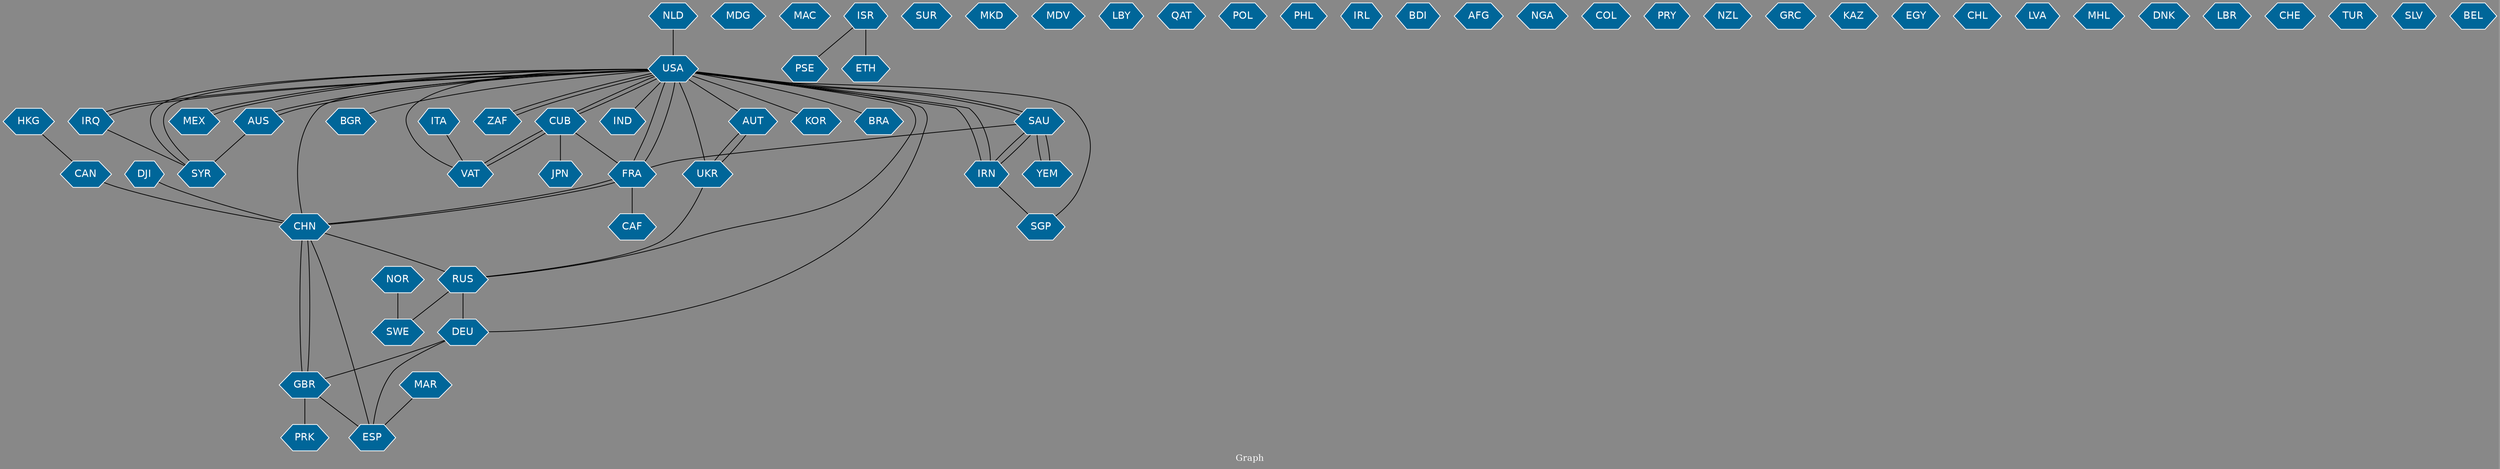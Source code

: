 // Countries together in item graph
graph {
	graph [bgcolor="#888888" fontcolor=white fontsize=12 label="Graph" outputorder=edgesfirst overlap=prism]
	node [color=white fillcolor="#006699" fontcolor=white fontname=Helvetica shape=hexagon style=filled]
	edge [arrowhead=open color=black fontcolor=white fontname=Courier fontsize=12]
		USA [label=USA]
		YEM [label=YEM]
		SAU [label=SAU]
		CAN [label=CAN]
		SYR [label=SYR]
		MDG [label=MDG]
		MAC [label=MAC]
		ISR [label=ISR]
		PSE [label=PSE]
		SUR [label=SUR]
		AUT [label=AUT]
		IRN [label=IRN]
		CHN [label=CHN]
		ESP [label=ESP]
		MKD [label=MKD]
		MDV [label=MDV]
		MEX [label=MEX]
		DJI [label=DJI]
		GBR [label=GBR]
		AUS [label=AUS]
		NOR [label=NOR]
		SWE [label=SWE]
		LBY [label=LBY]
		BGR [label=BGR]
		CUB [label=CUB]
		JPN [label=JPN]
		QAT [label=QAT]
		FRA [label=FRA]
		POL [label=POL]
		PHL [label=PHL]
		ZAF [label=ZAF]
		ITA [label=ITA]
		VAT [label=VAT]
		HKG [label=HKG]
		IRL [label=IRL]
		BDI [label=BDI]
		RUS [label=RUS]
		ETH [label=ETH]
		AFG [label=AFG]
		IND [label=IND]
		NGA [label=NGA]
		COL [label=COL]
		IRQ [label=IRQ]
		DEU [label=DEU]
		UKR [label=UKR]
		KOR [label=KOR]
		PRY [label=PRY]
		CAF [label=CAF]
		SGP [label=SGP]
		BRA [label=BRA]
		NZL [label=NZL]
		MAR [label=MAR]
		GRC [label=GRC]
		KAZ [label=KAZ]
		EGY [label=EGY]
		CHL [label=CHL]
		LVA [label=LVA]
		MHL [label=MHL]
		NLD [label=NLD]
		DNK [label=DNK]
		LBR [label=LBR]
		CHE [label=CHE]
		TUR [label=TUR]
		PRK [label=PRK]
		SLV [label=SLV]
		BEL [label=BEL]
			ISR -- ETH [weight=2]
			MEX -- USA [weight=1]
			USA -- AUS [weight=1]
			SYR -- USA [weight=1]
			USA -- ZAF [weight=1]
			ISR -- PSE [weight=1]
			FRA -- USA [weight=3]
			UKR -- RUS [weight=1]
			CUB -- FRA [weight=1]
			USA -- IRQ [weight=1]
			CHN -- USA [weight=5]
			GBR -- ESP [weight=1]
			AUS -- USA [weight=2]
			SAU -- YEM [weight=1]
			ZAF -- USA [weight=1]
			CHN -- GBR [weight=1]
			CUB -- JPN [weight=1]
			IRQ -- USA [weight=1]
			GBR -- CHN [weight=2]
			VAT -- USA [weight=1]
			CHN -- FRA [weight=3]
			AUS -- SYR [weight=1]
			AUT -- UKR [weight=1]
			DJI -- CHN [weight=1]
			DEU -- ESP [weight=1]
			USA -- IND [weight=1]
			NLD -- USA [weight=1]
			MAR -- ESP [weight=1]
			USA -- SYR [weight=2]
			USA -- SAU [weight=1]
			CHN -- RUS [weight=2]
			CAN -- CHN [weight=3]
			FRA -- CAF [weight=1]
			USA -- BGR [weight=1]
			USA -- DEU [weight=1]
			USA -- MEX [weight=1]
			ITA -- VAT [weight=1]
			SAU -- FRA [weight=1]
			USA -- AUT [weight=2]
			SAU -- IRN [weight=1]
			CUB -- VAT [weight=1]
			RUS -- DEU [weight=1]
			USA -- RUS [weight=1]
			USA -- FRA [weight=2]
			USA -- CUB [weight=1]
			IRN -- USA [weight=5]
			CUB -- USA [weight=2]
			FRA -- CHN [weight=2]
			UKR -- AUT [weight=1]
			IRN -- SAU [weight=1]
			NOR -- SWE [weight=1]
			VAT -- CUB [weight=1]
			GBR -- PRK [weight=1]
			CHN -- ESP [weight=1]
			HKG -- CAN [weight=1]
			RUS -- SWE [weight=2]
			USA -- BRA [weight=1]
			IRN -- SGP [weight=1]
			DEU -- GBR [weight=1]
			USA -- UKR [weight=2]
			USA -- IRN [weight=3]
			USA -- KOR [weight=2]
			SAU -- USA [weight=1]
			SGP -- USA [weight=1]
			YEM -- SAU [weight=2]
			IRQ -- SYR [weight=1]
}
